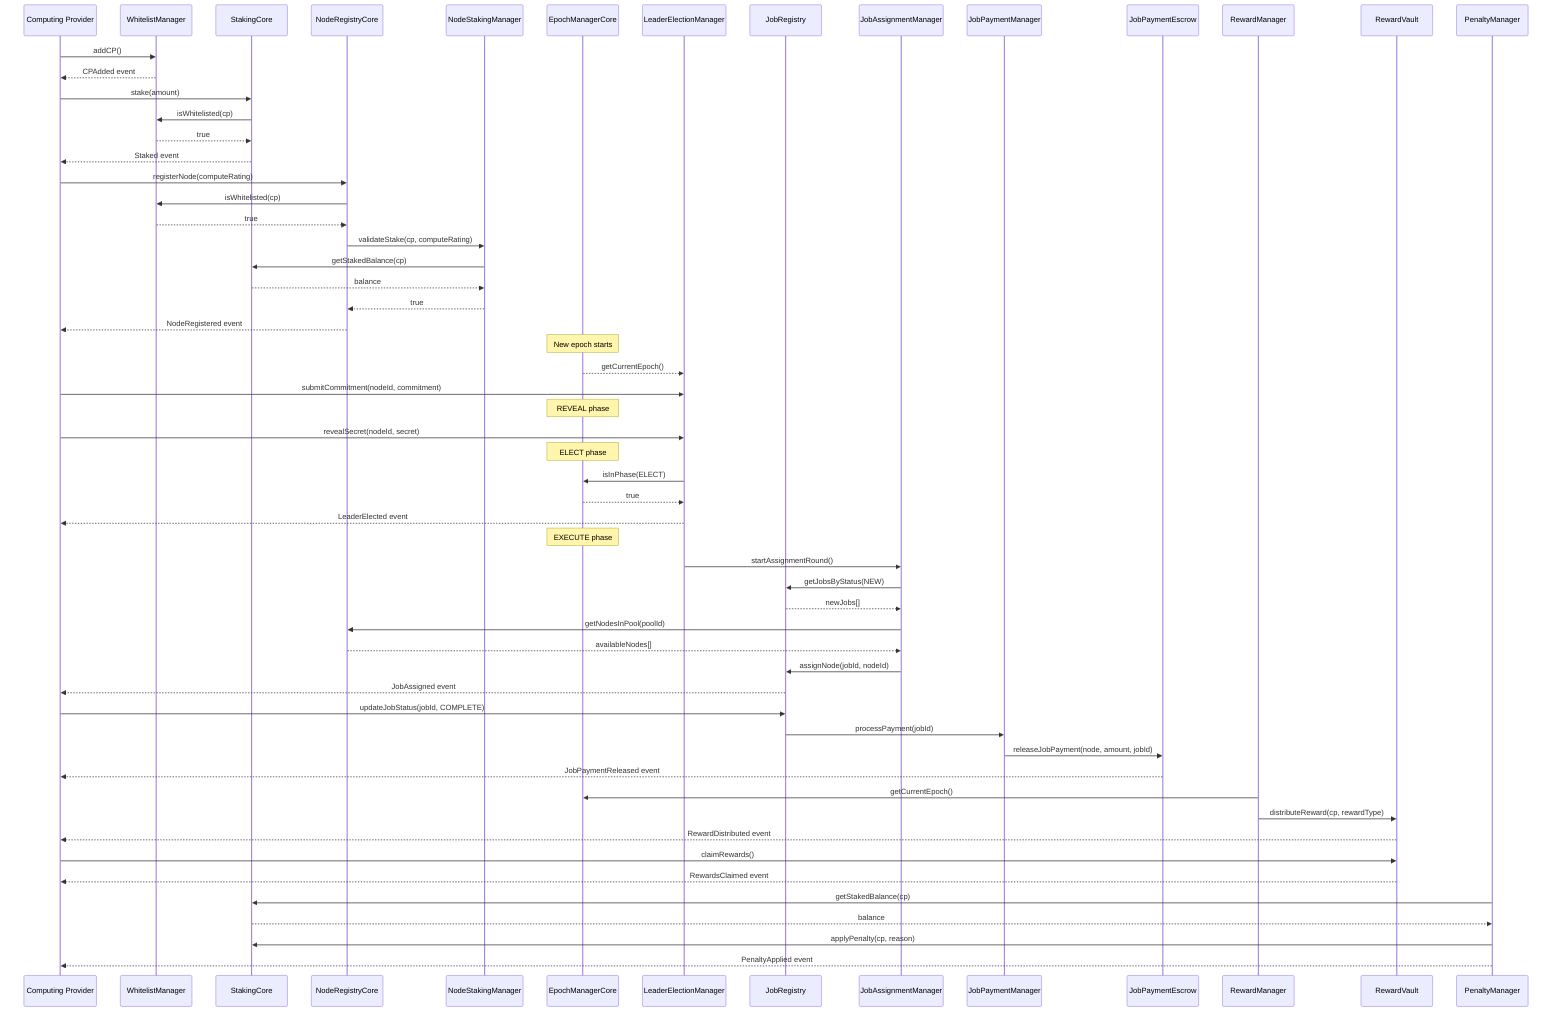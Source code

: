sequenceDiagram
    participant CP as Computing Provider
    participant WM as WhitelistManager
    participant SC as StakingCore
    participant NR as NodeRegistryCore
    participant NS as NodeStakingManager
    participant EM as EpochManagerCore
    participant LE as LeaderElectionManager
    participant JR as JobRegistry
    participant JA as JobAssignmentManager
    participant JP as JobPaymentManager
    participant PE as JobPaymentEscrow
    participant RM as RewardManager
    participant RV as RewardVault
    participant PM as PenaltyManager

%% CP Registration and Staking
    CP->>WM: addCP()
    WM-->>CP: CPAdded event
    CP->>SC: stake(amount)
    SC->>WM: isWhitelisted(cp)
    WM-->>SC: true
    SC-->>CP: Staked event

%% Node Registration
    CP->>NR: registerNode(computeRating)
    NR->>WM: isWhitelisted(cp)
    WM-->>NR: true
    NR->>NS: validateStake(cp, computeRating)
    NS->>SC: getStakedBalance(cp)
    SC-->>NS: balance
    NS-->>NR: true
    NR-->>CP: NodeRegistered event

%% Epoch and Leader Election
    Note over EM: New epoch starts
    EM-->>LE: getCurrentEpoch()
    CP->>LE: submitCommitment(nodeId, commitment)
    Note over EM: REVEAL phase
    CP->>LE: revealSecret(nodeId, secret)
    Note over EM: ELECT phase
    LE->>EM: isInPhase(ELECT)
    EM-->>LE: true
    LE-->>CP: LeaderElected event

%% Job Assignment
    Note over EM: EXECUTE phase
    LE->>JA: startAssignmentRound()
    JA->>JR: getJobsByStatus(NEW)
    JR-->>JA: newJobs[]
    JA->>NR: getNodesInPool(poolId)
    NR-->>JA: availableNodes[]
    JA->>JR: assignNode(jobId, nodeId)
    JR-->>CP: JobAssigned event

%% Job Execution and Payment
    CP->>JR: updateJobStatus(jobId, COMPLETE)
    JR->>JP: processPayment(jobId)
    JP->>PE: releaseJobPayment(node, amount, jobId)
    PE-->>CP: JobPaymentReleased event

%% Rewards Distribution
    RM->>EM: getCurrentEpoch()
    RM->>RV: distributeReward(cp, rewardType)
    RV-->>CP: RewardDistributed event
    CP->>RV: claimRewards()
    RV-->>CP: RewardsClaimed event

%% Penalties (if applicable)
    PM->>SC: getStakedBalance(cp)
    SC-->>PM: balance
    PM->>SC: applyPenalty(cp, reason)
    PM-->>CP: PenaltyApplied event